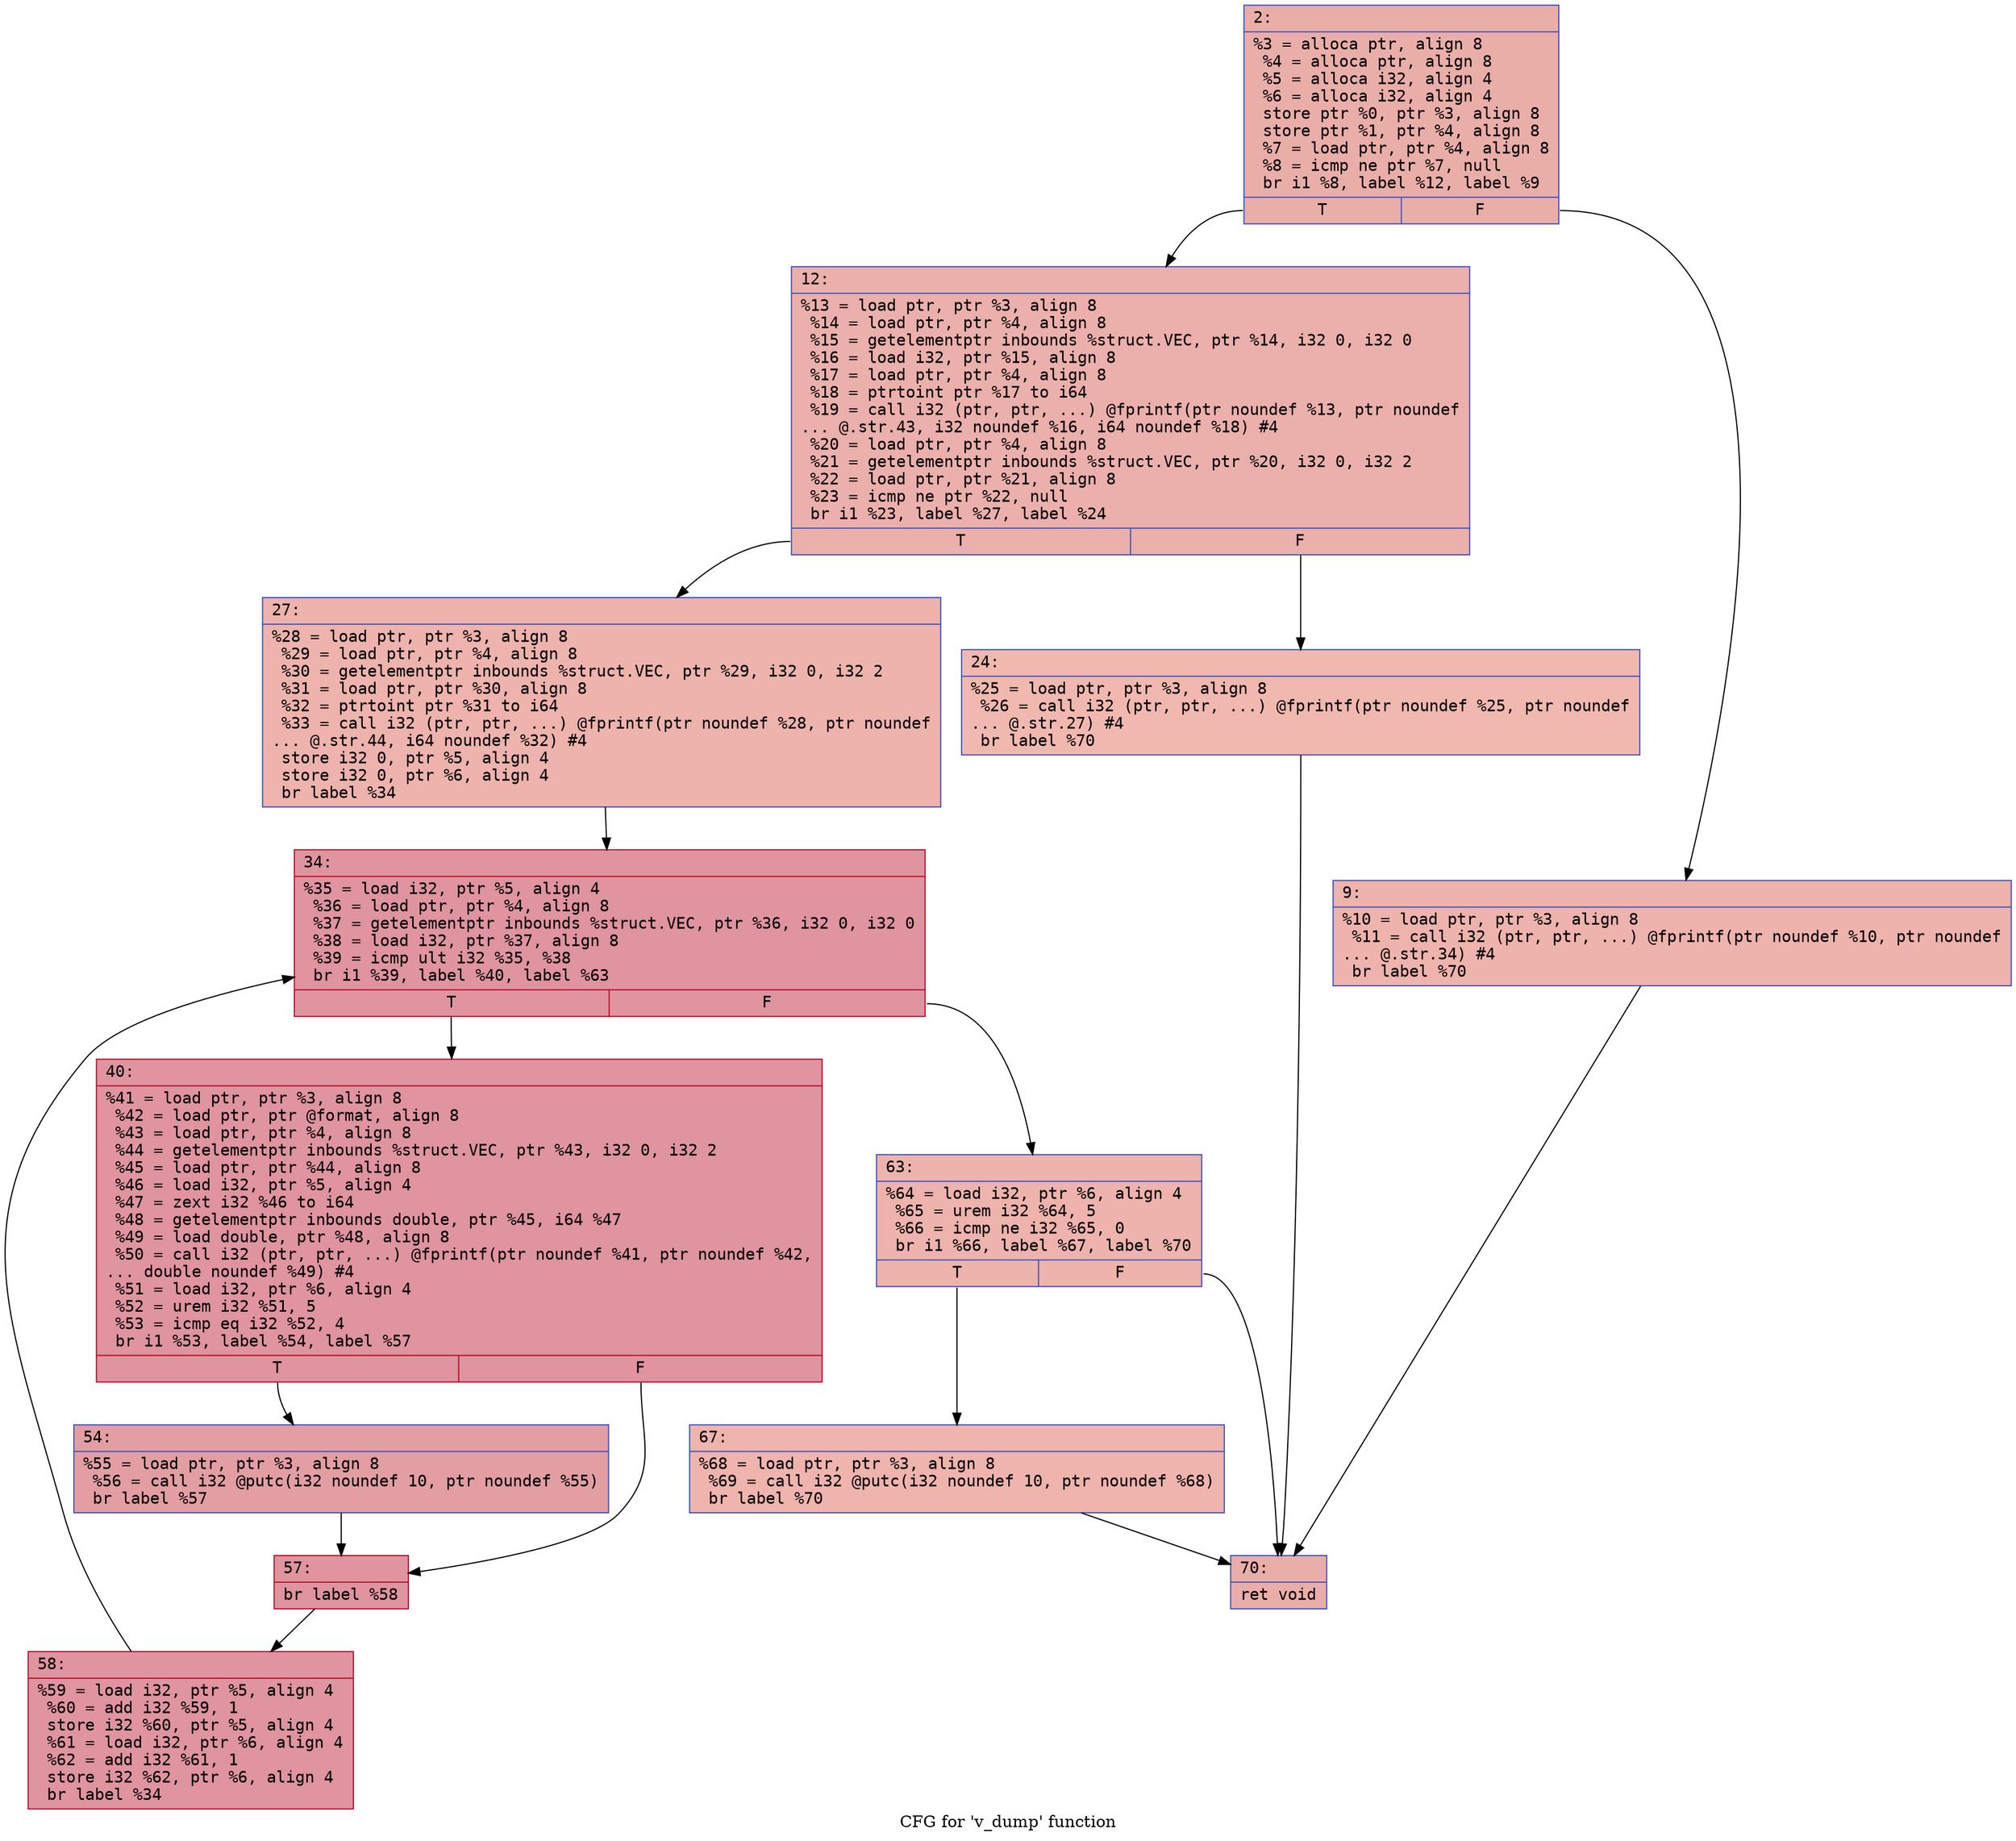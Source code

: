 digraph "CFG for 'v_dump' function" {
	label="CFG for 'v_dump' function";

	Node0x600001ecdd60 [shape=record,color="#3d50c3ff", style=filled, fillcolor="#d0473d70" fontname="Courier",label="{2:\l|  %3 = alloca ptr, align 8\l  %4 = alloca ptr, align 8\l  %5 = alloca i32, align 4\l  %6 = alloca i32, align 4\l  store ptr %0, ptr %3, align 8\l  store ptr %1, ptr %4, align 8\l  %7 = load ptr, ptr %4, align 8\l  %8 = icmp ne ptr %7, null\l  br i1 %8, label %12, label %9\l|{<s0>T|<s1>F}}"];
	Node0x600001ecdd60:s0 -> Node0x600001ece170[tooltip="2 -> 12\nProbability 62.50%" ];
	Node0x600001ecdd60:s1 -> Node0x600001ece120[tooltip="2 -> 9\nProbability 37.50%" ];
	Node0x600001ece120 [shape=record,color="#3d50c3ff", style=filled, fillcolor="#d6524470" fontname="Courier",label="{9:\l|  %10 = load ptr, ptr %3, align 8\l  %11 = call i32 (ptr, ptr, ...) @fprintf(ptr noundef %10, ptr noundef\l... @.str.34) #4\l  br label %70\l}"];
	Node0x600001ece120 -> Node0x600001ece490[tooltip="9 -> 70\nProbability 100.00%" ];
	Node0x600001ece170 [shape=record,color="#3d50c3ff", style=filled, fillcolor="#d24b4070" fontname="Courier",label="{12:\l|  %13 = load ptr, ptr %3, align 8\l  %14 = load ptr, ptr %4, align 8\l  %15 = getelementptr inbounds %struct.VEC, ptr %14, i32 0, i32 0\l  %16 = load i32, ptr %15, align 8\l  %17 = load ptr, ptr %4, align 8\l  %18 = ptrtoint ptr %17 to i64\l  %19 = call i32 (ptr, ptr, ...) @fprintf(ptr noundef %13, ptr noundef\l... @.str.43, i32 noundef %16, i64 noundef %18) #4\l  %20 = load ptr, ptr %4, align 8\l  %21 = getelementptr inbounds %struct.VEC, ptr %20, i32 0, i32 2\l  %22 = load ptr, ptr %21, align 8\l  %23 = icmp ne ptr %22, null\l  br i1 %23, label %27, label %24\l|{<s0>T|<s1>F}}"];
	Node0x600001ece170:s0 -> Node0x600001ece210[tooltip="12 -> 27\nProbability 62.50%" ];
	Node0x600001ece170:s1 -> Node0x600001ece1c0[tooltip="12 -> 24\nProbability 37.50%" ];
	Node0x600001ece1c0 [shape=record,color="#3d50c3ff", style=filled, fillcolor="#dc5d4a70" fontname="Courier",label="{24:\l|  %25 = load ptr, ptr %3, align 8\l  %26 = call i32 (ptr, ptr, ...) @fprintf(ptr noundef %25, ptr noundef\l... @.str.27) #4\l  br label %70\l}"];
	Node0x600001ece1c0 -> Node0x600001ece490[tooltip="24 -> 70\nProbability 100.00%" ];
	Node0x600001ece210 [shape=record,color="#3d50c3ff", style=filled, fillcolor="#d6524470" fontname="Courier",label="{27:\l|  %28 = load ptr, ptr %3, align 8\l  %29 = load ptr, ptr %4, align 8\l  %30 = getelementptr inbounds %struct.VEC, ptr %29, i32 0, i32 2\l  %31 = load ptr, ptr %30, align 8\l  %32 = ptrtoint ptr %31 to i64\l  %33 = call i32 (ptr, ptr, ...) @fprintf(ptr noundef %28, ptr noundef\l... @.str.44, i64 noundef %32) #4\l  store i32 0, ptr %5, align 4\l  store i32 0, ptr %6, align 4\l  br label %34\l}"];
	Node0x600001ece210 -> Node0x600001ece260[tooltip="27 -> 34\nProbability 100.00%" ];
	Node0x600001ece260 [shape=record,color="#b70d28ff", style=filled, fillcolor="#b70d2870" fontname="Courier",label="{34:\l|  %35 = load i32, ptr %5, align 4\l  %36 = load ptr, ptr %4, align 8\l  %37 = getelementptr inbounds %struct.VEC, ptr %36, i32 0, i32 0\l  %38 = load i32, ptr %37, align 8\l  %39 = icmp ult i32 %35, %38\l  br i1 %39, label %40, label %63\l|{<s0>T|<s1>F}}"];
	Node0x600001ece260:s0 -> Node0x600001ece2b0[tooltip="34 -> 40\nProbability 96.88%" ];
	Node0x600001ece260:s1 -> Node0x600001ece3f0[tooltip="34 -> 63\nProbability 3.12%" ];
	Node0x600001ece2b0 [shape=record,color="#b70d28ff", style=filled, fillcolor="#b70d2870" fontname="Courier",label="{40:\l|  %41 = load ptr, ptr %3, align 8\l  %42 = load ptr, ptr @format, align 8\l  %43 = load ptr, ptr %4, align 8\l  %44 = getelementptr inbounds %struct.VEC, ptr %43, i32 0, i32 2\l  %45 = load ptr, ptr %44, align 8\l  %46 = load i32, ptr %5, align 4\l  %47 = zext i32 %46 to i64\l  %48 = getelementptr inbounds double, ptr %45, i64 %47\l  %49 = load double, ptr %48, align 8\l  %50 = call i32 (ptr, ptr, ...) @fprintf(ptr noundef %41, ptr noundef %42,\l... double noundef %49) #4\l  %51 = load i32, ptr %6, align 4\l  %52 = urem i32 %51, 5\l  %53 = icmp eq i32 %52, 4\l  br i1 %53, label %54, label %57\l|{<s0>T|<s1>F}}"];
	Node0x600001ece2b0:s0 -> Node0x600001ece300[tooltip="40 -> 54\nProbability 50.00%" ];
	Node0x600001ece2b0:s1 -> Node0x600001ece350[tooltip="40 -> 57\nProbability 50.00%" ];
	Node0x600001ece300 [shape=record,color="#3d50c3ff", style=filled, fillcolor="#be242e70" fontname="Courier",label="{54:\l|  %55 = load ptr, ptr %3, align 8\l  %56 = call i32 @putc(i32 noundef 10, ptr noundef %55)\l  br label %57\l}"];
	Node0x600001ece300 -> Node0x600001ece350[tooltip="54 -> 57\nProbability 100.00%" ];
	Node0x600001ece350 [shape=record,color="#b70d28ff", style=filled, fillcolor="#b70d2870" fontname="Courier",label="{57:\l|  br label %58\l}"];
	Node0x600001ece350 -> Node0x600001ece3a0[tooltip="57 -> 58\nProbability 100.00%" ];
	Node0x600001ece3a0 [shape=record,color="#b70d28ff", style=filled, fillcolor="#b70d2870" fontname="Courier",label="{58:\l|  %59 = load i32, ptr %5, align 4\l  %60 = add i32 %59, 1\l  store i32 %60, ptr %5, align 4\l  %61 = load i32, ptr %6, align 4\l  %62 = add i32 %61, 1\l  store i32 %62, ptr %6, align 4\l  br label %34\l}"];
	Node0x600001ece3a0 -> Node0x600001ece260[tooltip="58 -> 34\nProbability 100.00%" ];
	Node0x600001ece3f0 [shape=record,color="#3d50c3ff", style=filled, fillcolor="#d6524470" fontname="Courier",label="{63:\l|  %64 = load i32, ptr %6, align 4\l  %65 = urem i32 %64, 5\l  %66 = icmp ne i32 %65, 0\l  br i1 %66, label %67, label %70\l|{<s0>T|<s1>F}}"];
	Node0x600001ece3f0:s0 -> Node0x600001ece440[tooltip="63 -> 67\nProbability 62.50%" ];
	Node0x600001ece3f0:s1 -> Node0x600001ece490[tooltip="63 -> 70\nProbability 37.50%" ];
	Node0x600001ece440 [shape=record,color="#3d50c3ff", style=filled, fillcolor="#d8564670" fontname="Courier",label="{67:\l|  %68 = load ptr, ptr %3, align 8\l  %69 = call i32 @putc(i32 noundef 10, ptr noundef %68)\l  br label %70\l}"];
	Node0x600001ece440 -> Node0x600001ece490[tooltip="67 -> 70\nProbability 100.00%" ];
	Node0x600001ece490 [shape=record,color="#3d50c3ff", style=filled, fillcolor="#d0473d70" fontname="Courier",label="{70:\l|  ret void\l}"];
}
